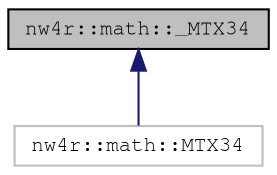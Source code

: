 digraph "nw4r::math::_MTX34"
{
 // LATEX_PDF_SIZE
  edge [fontname="FreeMono",fontsize="10",labelfontname="FreeMono",labelfontsize="10"];
  node [fontname="FreeMono",fontsize="10",shape=record];
  Node1 [label="nw4r::math::_MTX34",height=0.2,width=0.4,color="black", fillcolor="grey75", style="filled", fontcolor="black",tooltip=" "];
  Node1 -> Node2 [dir="back",color="midnightblue",fontsize="10",style="solid",fontname="FreeMono"];
  Node2 [label="nw4r::math::MTX34",height=0.2,width=0.4,color="grey75", fillcolor="white", style="filled",URL="$structnw4r_1_1math_1_1_m_t_x34.html",tooltip=" "];
}

